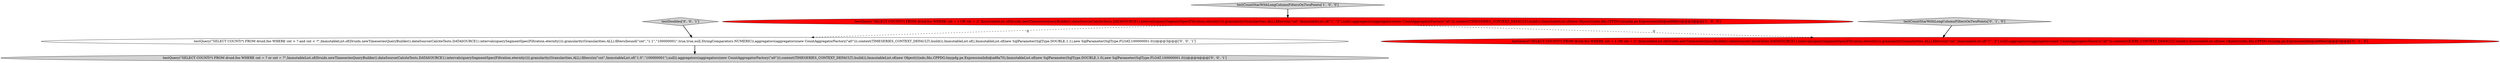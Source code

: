 digraph {
5 [style = filled, label = "testQuery(\"SELECT COUNT(*) FROM druid.foo WHERE cnt = ? or cnt = ?\",ImmutableList.of(Druids.newTimeseriesQueryBuilder().dataSource(CalciteTests.DATASOURCE1).intervals(querySegmentSpec(Filtration.eternity())).granularity(Granularities.ALL).filters(in(\"cnt\",ImmutableList.of(\"1.0\",\"100000001\"),null)).aggregators(aggregators(new CountAggregatorFactory(\"a0\"))).context(TIMESERIES_CONTEXT_DEFAULT).build()),ImmutableList.of(new Object((((edu.fdu.CPPDG.tinypdg.pe.ExpressionInfo@ad9a70),ImmutableList.of(new SqlParameter(SqlType.DOUBLE,1.0),new SqlParameter(SqlType.FLOAT,100000001.0)))@@@4@@@['0', '0', '1']", fillcolor = lightgray, shape = ellipse image = "AAA0AAABBB3BBB"];
4 [style = filled, label = "testDoubles['0', '0', '1']", fillcolor = lightgray, shape = diamond image = "AAA0AAABBB3BBB"];
2 [style = filled, label = "testCountStarWithLongColumnFiltersOnTwoPoints['0', '1', '0']", fillcolor = lightgray, shape = diamond image = "AAA0AAABBB2BBB"];
1 [style = filled, label = "testCountStarWithLongColumnFiltersOnTwoPoints['1', '0', '0']", fillcolor = lightgray, shape = diamond image = "AAA0AAABBB1BBB"];
3 [style = filled, label = "testQuery(\"SELECT COUNT(*) FROM druid.foo WHERE cnt = 1 OR cnt = 2\",ImmutableList.of(Druids.newTimeseriesQueryBuilder().dataSource(CalciteTests.DATASOURCE1).intervals(querySegmentSpec(Filtration.eternity())).granularity(Granularities.ALL).filters(in(\"cnt\",ImmutableList.of(\"1\",\"2\"),null)).aggregators(aggregators(new CountAggregatorFactory(\"a0\"))).context(QUERY_CONTEXT_DEFAULT).build()),ImmutableList.of(new Object((((edu.fdu.CPPDG.tinypdg.pe.ExpressionInfo@ad99ed))@@@3@@@['0', '1', '0']", fillcolor = red, shape = ellipse image = "AAA1AAABBB2BBB"];
0 [style = filled, label = "testQuery(\"SELECT COUNT(*) FROM druid.foo WHERE cnt = 1 OR cnt = 2\",ImmutableList.of(Druids.newTimeseriesQueryBuilder().dataSource(CalciteTests.DATASOURCE1).intervals(querySegmentSpec(Filtration.eternity())).granularity(Granularities.ALL).filters(in(\"cnt\",ImmutableList.of(\"1\",\"2\"),null)).aggregators(aggregators(new CountAggregatorFactory(\"a0\"))).context(TIMESERIES_CONTEXT_DEFAULT).build()),ImmutableList.of(new Object((((edu.fdu.CPPDG.tinypdg.pe.ExpressionInfo@ad99b0))@@@3@@@['1', '0', '0']", fillcolor = red, shape = ellipse image = "AAA1AAABBB1BBB"];
6 [style = filled, label = "testQuery(\"SELECT COUNT(*) FROM druid.foo WHERE cnt > ? and cnt < ?\",ImmutableList.of(Druids.newTimeseriesQueryBuilder().dataSource(CalciteTests.DATASOURCE1).intervals(querySegmentSpec(Filtration.eternity())).granularity(Granularities.ALL).filters(bound(\"cnt\",\"1.1\",\"100000001\",true,true,null,StringComparators.NUMERIC)).aggregators(aggregators(new CountAggregatorFactory(\"a0\"))).context(TIMESERIES_CONTEXT_DEFAULT).build()),ImmutableList.of(),ImmutableList.of(new SqlParameter(SqlType.DOUBLE,1.1),new SqlParameter(SqlType.FLOAT,100000001.0)))@@@3@@@['0', '0', '1']", fillcolor = white, shape = ellipse image = "AAA0AAABBB3BBB"];
6->5 [style = bold, label=""];
0->3 [style = dashed, label="0"];
1->0 [style = bold, label=""];
4->6 [style = bold, label=""];
2->3 [style = bold, label=""];
0->6 [style = dashed, label="0"];
}
